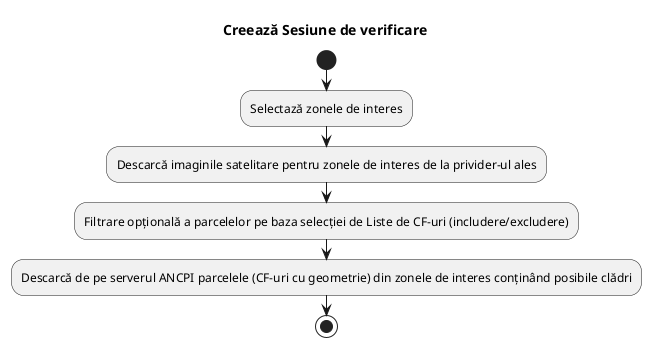 @startuml
title Creează Sesiune de verificare
start
:Selectază zonele de interes;
->
:Descarcă imaginile satelitare pentru zonele de interes de la privider-ul ales;
->
:Filtrare opțională a parcelelor pe baza selecției de Liste de CF-uri (includere/excludere);
->
:Descarcă de pe serverul ANCPI parcelele (CF-uri cu geometrie) din zonele de interes conținând posibile clădri;
stop
@enduml
